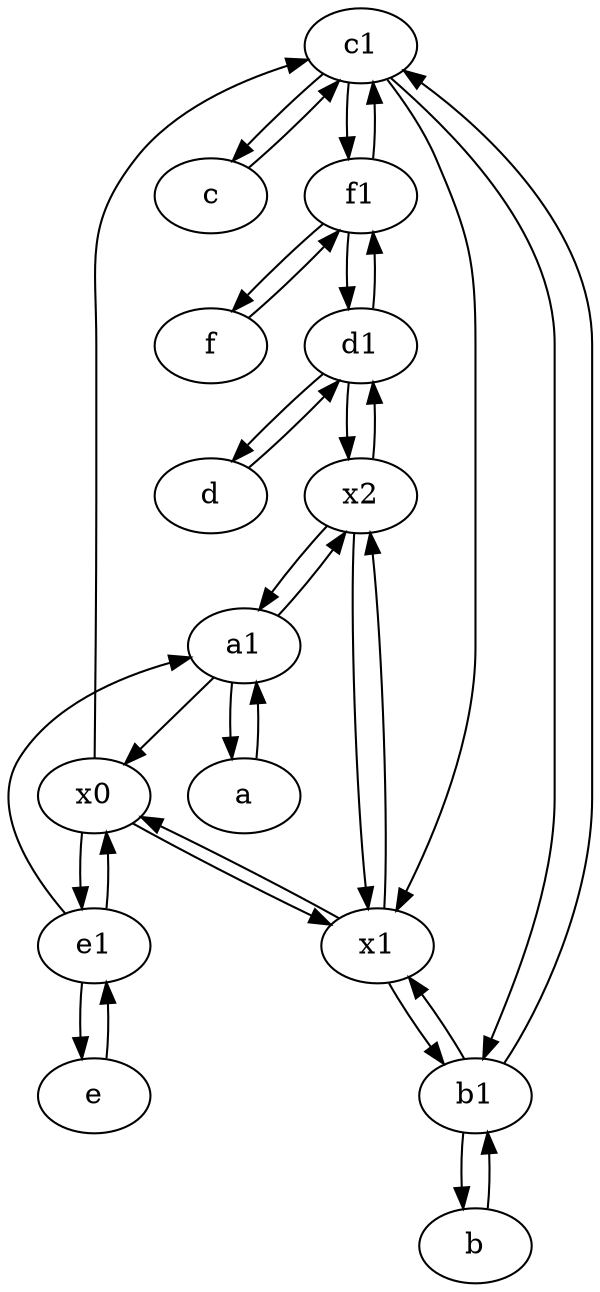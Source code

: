 digraph  {
	c1 [pos="30,15!"];
	b [pos="50,20!"];
	f [pos="15,45!"];
	d [pos="20,30!"];
	f1;
	c [pos="20,10!"];
	e [pos="30,50!"];
	e1 [pos="25,45!"];
	a1 [pos="40,15!"];
	x2;
	x1;
	d1 [pos="25,30!"];
	x0;
	b1 [pos="45,20!"];
	a [pos="40,10!"];
	f1 -> f;
	e1 -> e;
	x0 -> e1;
	f1 -> d1;
	d1 -> x2;
	x2 -> d1;
	c -> c1;
	b1 -> x1;
	c1 -> f1;
	c1 -> b1;
	a1 -> x0;
	x1 -> x0;
	x1 -> b1;
	x0 -> x1;
	d -> d1;
	d1 -> f1;
	e -> e1;
	e1 -> a1;
	b1 -> c1;
	b1 -> b;
	f -> f1;
	e1 -> x0;
	a1 -> x2;
	a -> a1;
	x2 -> a1;
	c1 -> x1;
	b -> b1;
	d1 -> d;
	x1 -> x2;
	a1 -> a;
	x2 -> x1;
	f1 -> c1;
	x0 -> c1;
	c1 -> c;

	}